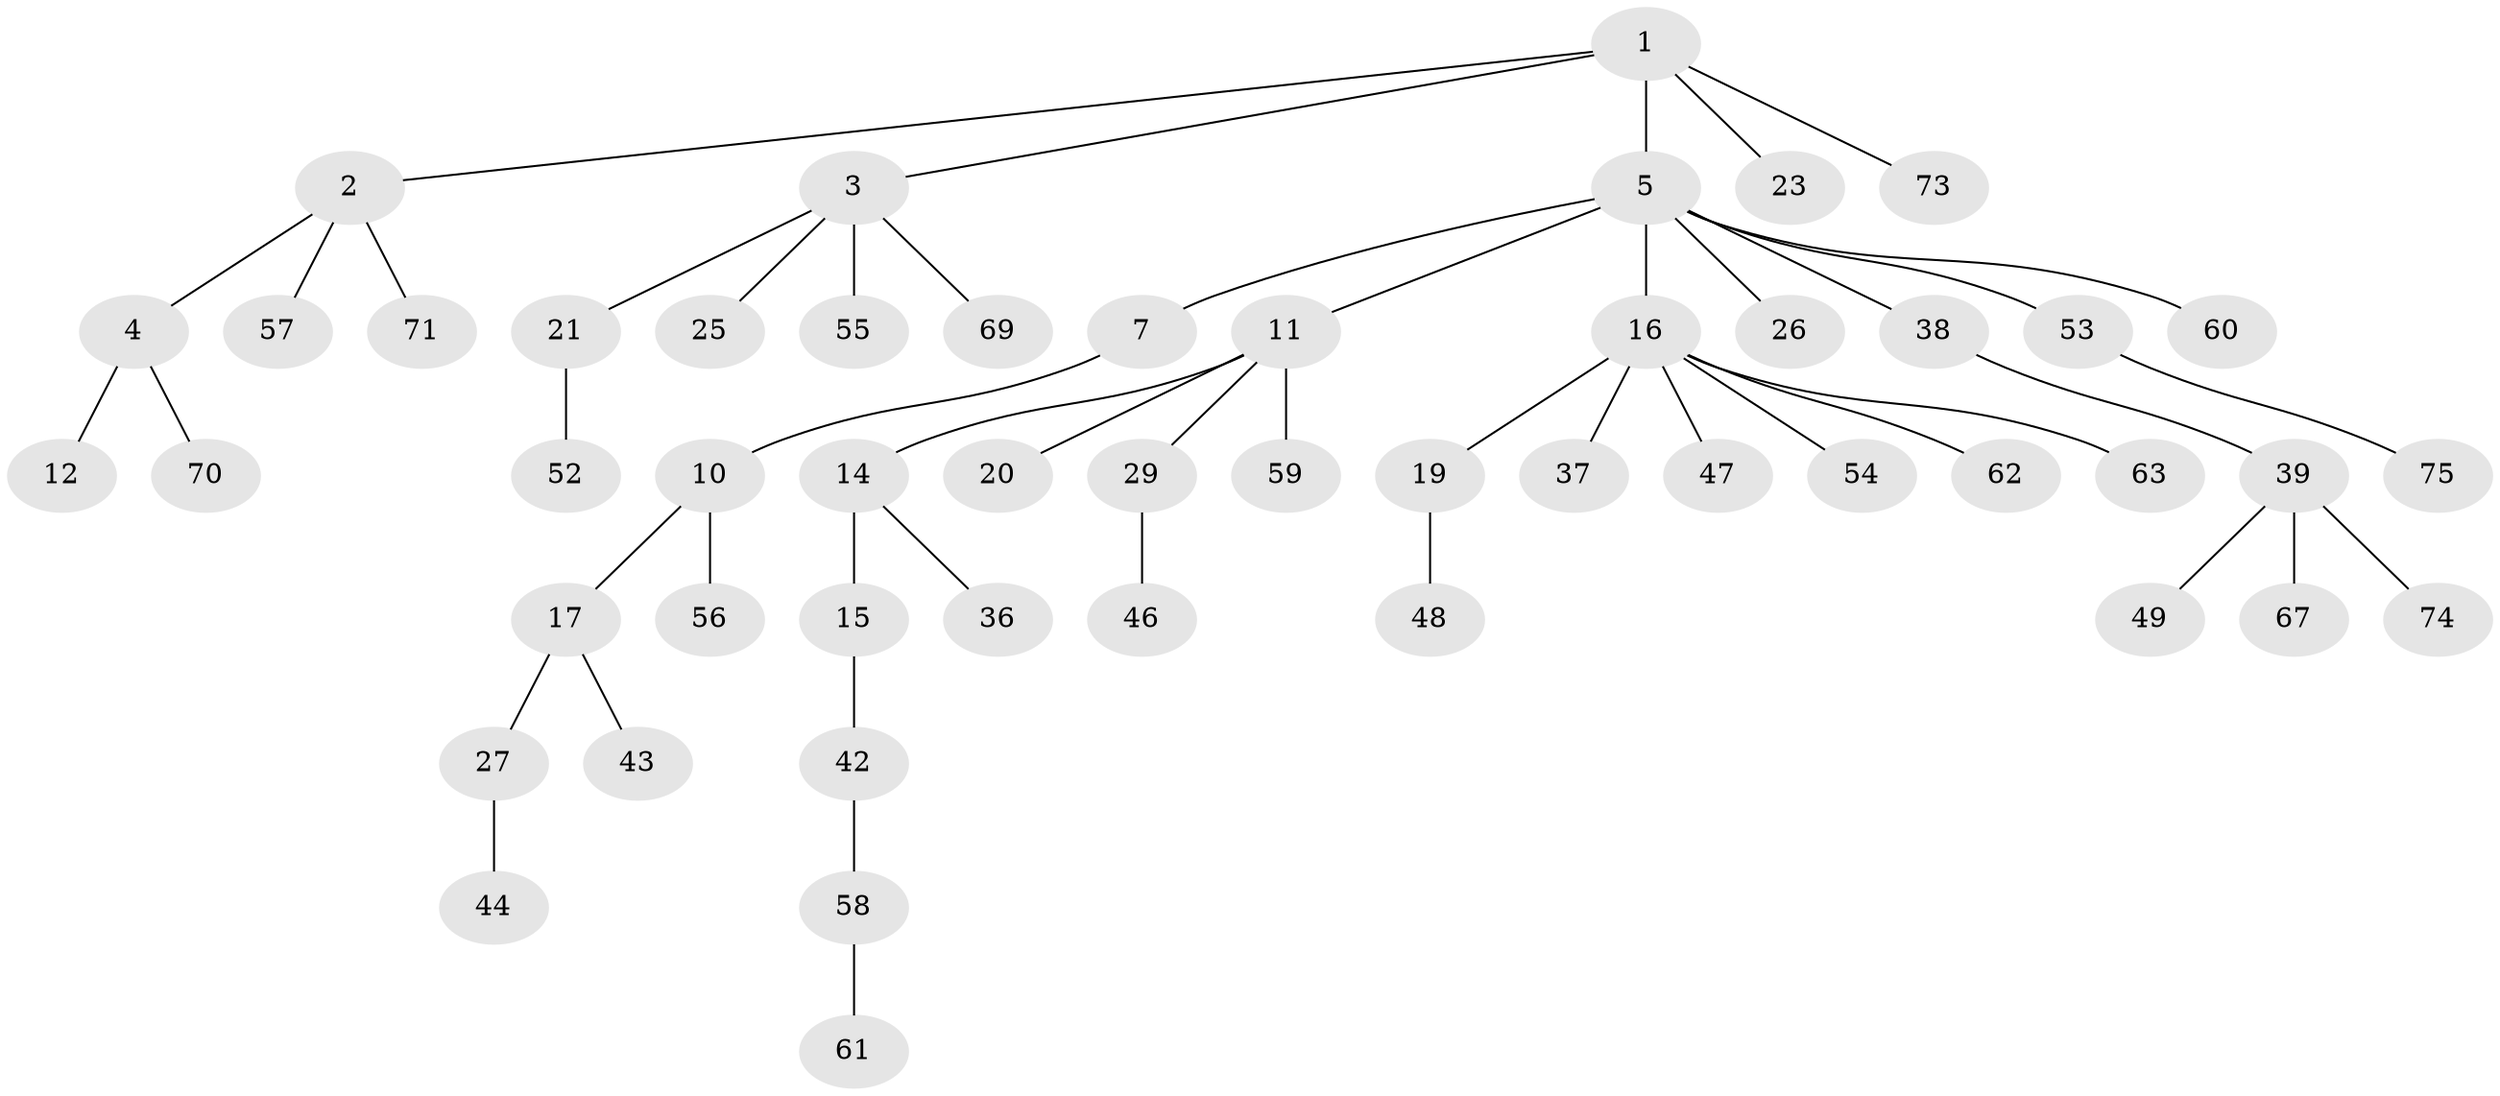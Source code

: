 // original degree distribution, {5: 0.02666666666666667, 4: 0.12, 3: 0.08, 6: 0.013333333333333334, 2: 0.28, 1: 0.48}
// Generated by graph-tools (version 1.1) at 2025/42/03/06/25 10:42:06]
// undirected, 51 vertices, 50 edges
graph export_dot {
graph [start="1"]
  node [color=gray90,style=filled];
  1 [super="+8"];
  2 [super="+22"];
  3 [super="+24"];
  4 [super="+45"];
  5 [super="+6"];
  7 [super="+9"];
  10 [super="+32"];
  11 [super="+13"];
  12;
  14 [super="+18"];
  15;
  16 [super="+35"];
  17 [super="+64"];
  19 [super="+33"];
  20 [super="+34"];
  21 [super="+28"];
  23;
  25;
  26 [super="+30"];
  27 [super="+40"];
  29 [super="+31"];
  36 [super="+68"];
  37;
  38;
  39 [super="+41"];
  42 [super="+50"];
  43 [super="+66"];
  44;
  46 [super="+51"];
  47;
  48;
  49;
  52 [super="+65"];
  53;
  54;
  55;
  56;
  57;
  58;
  59;
  60;
  61 [super="+72"];
  62;
  63;
  67;
  69;
  70;
  71;
  73;
  74;
  75;
  1 -- 2;
  1 -- 3;
  1 -- 5;
  1 -- 23;
  1 -- 73;
  2 -- 4;
  2 -- 71;
  2 -- 57;
  3 -- 21;
  3 -- 25;
  3 -- 69;
  3 -- 55;
  4 -- 12;
  4 -- 70;
  5 -- 7;
  5 -- 26;
  5 -- 16;
  5 -- 38;
  5 -- 53;
  5 -- 11;
  5 -- 60;
  7 -- 10;
  10 -- 17;
  10 -- 56;
  11 -- 59;
  11 -- 20;
  11 -- 29;
  11 -- 14;
  14 -- 15;
  14 -- 36;
  15 -- 42;
  16 -- 19;
  16 -- 47;
  16 -- 37;
  16 -- 54;
  16 -- 62;
  16 -- 63;
  17 -- 27;
  17 -- 43;
  19 -- 48;
  21 -- 52;
  27 -- 44;
  29 -- 46;
  38 -- 39;
  39 -- 67;
  39 -- 74;
  39 -- 49;
  42 -- 58;
  53 -- 75;
  58 -- 61;
}
